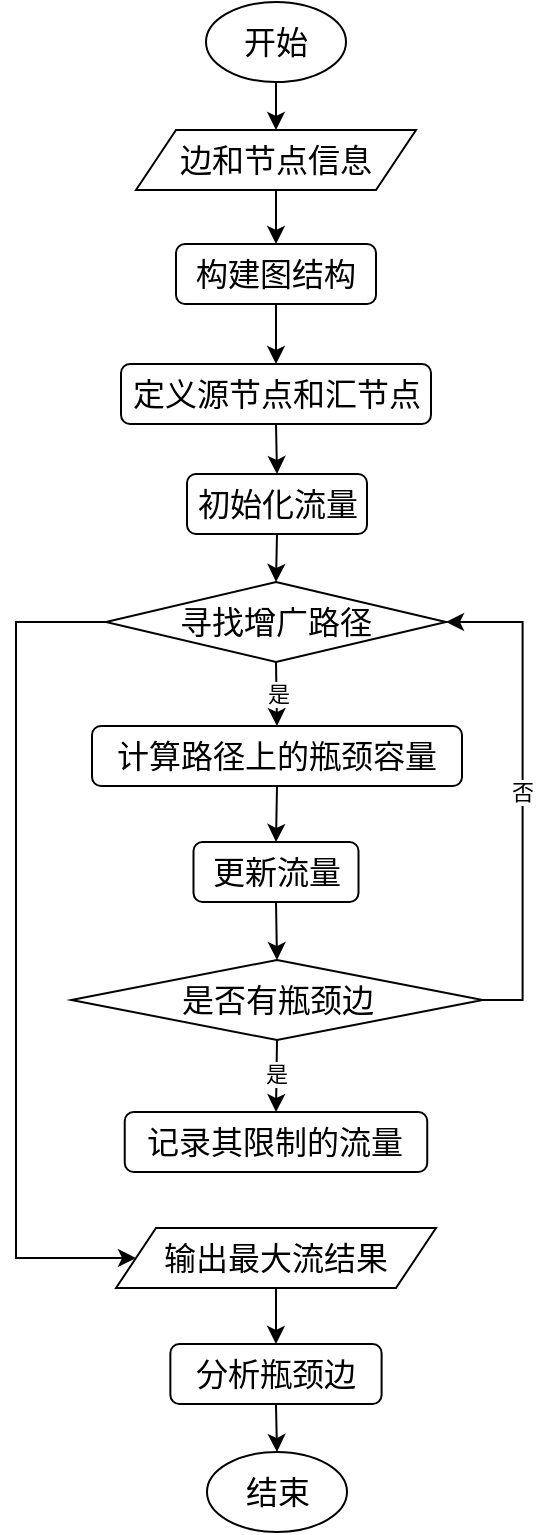 <mxfile version="25.0.3">
  <diagram name="第 1 页" id="IzZzv0YXdxiQIV5Wnm9W">
    <mxGraphModel dx="1434" dy="827" grid="0" gridSize="10" guides="1" tooltips="1" connect="1" arrows="1" fold="1" page="1" pageScale="1" pageWidth="827" pageHeight="1169" math="0" shadow="0">
      <root>
        <mxCell id="0" />
        <mxCell id="1" parent="0" />
        <mxCell id="BC4V31lXhwXoaSERmVbE-26" style="edgeStyle=orthogonalEdgeStyle;rounded=0;orthogonalLoop=1;jettySize=auto;html=1;exitX=0.5;exitY=1;exitDx=0;exitDy=0;entryX=0.5;entryY=0;entryDx=0;entryDy=0;" edge="1" parent="1" source="BC4V31lXhwXoaSERmVbE-1" target="BC4V31lXhwXoaSERmVbE-2">
          <mxGeometry relative="1" as="geometry" />
        </mxCell>
        <mxCell id="BC4V31lXhwXoaSERmVbE-1" value="&lt;font style=&quot;font-size: 16px;&quot;&gt;开始&lt;/font&gt;" style="ellipse;whiteSpace=wrap;html=1;" vertex="1" parent="1">
          <mxGeometry x="405" y="162" width="70" height="40" as="geometry" />
        </mxCell>
        <mxCell id="BC4V31lXhwXoaSERmVbE-27" style="edgeStyle=orthogonalEdgeStyle;rounded=0;orthogonalLoop=1;jettySize=auto;html=1;exitX=0.5;exitY=1;exitDx=0;exitDy=0;entryX=0.5;entryY=0;entryDx=0;entryDy=0;" edge="1" parent="1" source="BC4V31lXhwXoaSERmVbE-2" target="BC4V31lXhwXoaSERmVbE-3">
          <mxGeometry relative="1" as="geometry" />
        </mxCell>
        <mxCell id="BC4V31lXhwXoaSERmVbE-2" value="&lt;font style=&quot;font-size: 16px;&quot;&gt;边和节点信息&lt;/font&gt;" style="shape=parallelogram;perimeter=parallelogramPerimeter;whiteSpace=wrap;html=1;fixedSize=1;" vertex="1" parent="1">
          <mxGeometry x="370" y="226" width="140" height="30" as="geometry" />
        </mxCell>
        <mxCell id="BC4V31lXhwXoaSERmVbE-28" style="edgeStyle=orthogonalEdgeStyle;rounded=0;orthogonalLoop=1;jettySize=auto;html=1;exitX=0.5;exitY=1;exitDx=0;exitDy=0;entryX=0.5;entryY=0;entryDx=0;entryDy=0;" edge="1" parent="1" source="BC4V31lXhwXoaSERmVbE-3" target="BC4V31lXhwXoaSERmVbE-4">
          <mxGeometry relative="1" as="geometry" />
        </mxCell>
        <mxCell id="BC4V31lXhwXoaSERmVbE-3" value="&lt;meta charset=&quot;utf-8&quot;&gt;&lt;span style=&quot;font-style: normal; font-variant-caps: normal; font-weight: 400; letter-spacing: normal; orphans: auto; text-align: start; text-indent: 0px; text-transform: none; white-space: normal; widows: auto; word-spacing: 0px; -webkit-text-stroke-width: 0px; text-decoration: none; caret-color: rgb(0, 0, 0); color: rgb(0, 0, 0); font-size: medium; float: none; display: inline !important;&quot;&gt;构建图结构&lt;/span&gt;" style="rounded=1;whiteSpace=wrap;html=1;" vertex="1" parent="1">
          <mxGeometry x="390" y="283" width="100" height="30" as="geometry" />
        </mxCell>
        <mxCell id="BC4V31lXhwXoaSERmVbE-29" style="edgeStyle=orthogonalEdgeStyle;rounded=0;orthogonalLoop=1;jettySize=auto;html=1;exitX=0.5;exitY=1;exitDx=0;exitDy=0;entryX=0.5;entryY=0;entryDx=0;entryDy=0;" edge="1" parent="1" source="BC4V31lXhwXoaSERmVbE-4" target="BC4V31lXhwXoaSERmVbE-5">
          <mxGeometry relative="1" as="geometry" />
        </mxCell>
        <mxCell id="BC4V31lXhwXoaSERmVbE-4" value="&lt;span style=&quot;text-align: start; font-size: medium;&quot;&gt;定义源节点和汇节点&lt;/span&gt;" style="rounded=1;whiteSpace=wrap;html=1;" vertex="1" parent="1">
          <mxGeometry x="362.5" y="343" width="155" height="30" as="geometry" />
        </mxCell>
        <mxCell id="BC4V31lXhwXoaSERmVbE-30" style="edgeStyle=orthogonalEdgeStyle;rounded=0;orthogonalLoop=1;jettySize=auto;html=1;exitX=0.5;exitY=1;exitDx=0;exitDy=0;entryX=0.5;entryY=0;entryDx=0;entryDy=0;" edge="1" parent="1" source="BC4V31lXhwXoaSERmVbE-5" target="BC4V31lXhwXoaSERmVbE-6">
          <mxGeometry relative="1" as="geometry" />
        </mxCell>
        <mxCell id="BC4V31lXhwXoaSERmVbE-5" value="&lt;span style=&quot;text-align: start; font-size: medium;&quot;&gt;初始化流量&lt;/span&gt;" style="rounded=1;whiteSpace=wrap;html=1;" vertex="1" parent="1">
          <mxGeometry x="395.5" y="398" width="90" height="30" as="geometry" />
        </mxCell>
        <mxCell id="BC4V31lXhwXoaSERmVbE-23" value="是" style="edgeStyle=orthogonalEdgeStyle;rounded=0;orthogonalLoop=1;jettySize=auto;html=1;exitX=0.5;exitY=1;exitDx=0;exitDy=0;entryX=0.5;entryY=0;entryDx=0;entryDy=0;" edge="1" parent="1" source="BC4V31lXhwXoaSERmVbE-6" target="BC4V31lXhwXoaSERmVbE-7">
          <mxGeometry relative="1" as="geometry" />
        </mxCell>
        <mxCell id="BC4V31lXhwXoaSERmVbE-36" style="edgeStyle=orthogonalEdgeStyle;rounded=0;orthogonalLoop=1;jettySize=auto;html=1;exitX=0;exitY=0.5;exitDx=0;exitDy=0;entryX=0;entryY=0.5;entryDx=0;entryDy=0;" edge="1" parent="1" source="BC4V31lXhwXoaSERmVbE-6" target="BC4V31lXhwXoaSERmVbE-17">
          <mxGeometry relative="1" as="geometry">
            <Array as="points">
              <mxPoint x="310" y="472" />
              <mxPoint x="310" y="790" />
            </Array>
          </mxGeometry>
        </mxCell>
        <mxCell id="BC4V31lXhwXoaSERmVbE-6" value="&lt;span style=&quot;text-align: start; font-size: medium;&quot;&gt;寻找增广路径&lt;/span&gt;" style="rhombus;whiteSpace=wrap;html=1;" vertex="1" parent="1">
          <mxGeometry x="355" y="452" width="170" height="40" as="geometry" />
        </mxCell>
        <mxCell id="BC4V31lXhwXoaSERmVbE-31" style="edgeStyle=orthogonalEdgeStyle;rounded=0;orthogonalLoop=1;jettySize=auto;html=1;exitX=0.5;exitY=1;exitDx=0;exitDy=0;entryX=0.5;entryY=0;entryDx=0;entryDy=0;" edge="1" parent="1" source="BC4V31lXhwXoaSERmVbE-7" target="BC4V31lXhwXoaSERmVbE-9">
          <mxGeometry relative="1" as="geometry" />
        </mxCell>
        <mxCell id="BC4V31lXhwXoaSERmVbE-7" value="&lt;span style=&quot;text-align: start; font-size: medium;&quot;&gt;计算路径上的瓶颈容量&lt;/span&gt;" style="rounded=1;whiteSpace=wrap;html=1;" vertex="1" parent="1">
          <mxGeometry x="348" y="524" width="185" height="30" as="geometry" />
        </mxCell>
        <mxCell id="BC4V31lXhwXoaSERmVbE-32" style="edgeStyle=orthogonalEdgeStyle;rounded=0;orthogonalLoop=1;jettySize=auto;html=1;exitX=0.5;exitY=1;exitDx=0;exitDy=0;entryX=0.5;entryY=0;entryDx=0;entryDy=0;" edge="1" parent="1" source="BC4V31lXhwXoaSERmVbE-9" target="BC4V31lXhwXoaSERmVbE-10">
          <mxGeometry relative="1" as="geometry" />
        </mxCell>
        <mxCell id="BC4V31lXhwXoaSERmVbE-9" value="&lt;span style=&quot;font-size: medium; text-align: start;&quot;&gt;更新流量&lt;/span&gt;" style="rounded=1;whiteSpace=wrap;html=1;" vertex="1" parent="1">
          <mxGeometry x="398.75" y="582" width="82.5" height="30" as="geometry" />
        </mxCell>
        <mxCell id="BC4V31lXhwXoaSERmVbE-12" value="否" style="edgeStyle=orthogonalEdgeStyle;rounded=0;orthogonalLoop=1;jettySize=auto;html=1;exitX=1;exitY=0.5;exitDx=0;exitDy=0;entryX=1;entryY=0.5;entryDx=0;entryDy=0;" edge="1" parent="1" source="BC4V31lXhwXoaSERmVbE-10" target="BC4V31lXhwXoaSERmVbE-6">
          <mxGeometry relative="1" as="geometry" />
        </mxCell>
        <mxCell id="BC4V31lXhwXoaSERmVbE-13" style="edgeStyle=orthogonalEdgeStyle;rounded=0;orthogonalLoop=1;jettySize=auto;html=1;exitX=0.5;exitY=1;exitDx=0;exitDy=0;entryX=0.5;entryY=0;entryDx=0;entryDy=0;" edge="1" parent="1" source="BC4V31lXhwXoaSERmVbE-10" target="BC4V31lXhwXoaSERmVbE-11">
          <mxGeometry relative="1" as="geometry" />
        </mxCell>
        <mxCell id="BC4V31lXhwXoaSERmVbE-14" value="是" style="edgeLabel;html=1;align=center;verticalAlign=middle;resizable=0;points=[];" vertex="1" connectable="0" parent="BC4V31lXhwXoaSERmVbE-13">
          <mxGeometry x="-0.067" relative="1" as="geometry">
            <mxPoint as="offset" />
          </mxGeometry>
        </mxCell>
        <mxCell id="BC4V31lXhwXoaSERmVbE-10" value="&lt;span style=&quot;text-align: start; font-size: medium;&quot;&gt;是否有瓶颈边&lt;/span&gt;" style="rhombus;whiteSpace=wrap;html=1;" vertex="1" parent="1">
          <mxGeometry x="337.69" y="641" width="205.62" height="40" as="geometry" />
        </mxCell>
        <mxCell id="BC4V31lXhwXoaSERmVbE-11" value="&lt;span style=&quot;text-align: start; font-size: medium;&quot;&gt;记录其限制的流量&lt;/span&gt;" style="rounded=1;whiteSpace=wrap;html=1;" vertex="1" parent="1">
          <mxGeometry x="364.37" y="717" width="151.25" height="30" as="geometry" />
        </mxCell>
        <mxCell id="BC4V31lXhwXoaSERmVbE-34" style="edgeStyle=orthogonalEdgeStyle;rounded=0;orthogonalLoop=1;jettySize=auto;html=1;exitX=0.5;exitY=1;exitDx=0;exitDy=0;entryX=0.5;entryY=0;entryDx=0;entryDy=0;" edge="1" parent="1" source="BC4V31lXhwXoaSERmVbE-17" target="BC4V31lXhwXoaSERmVbE-18">
          <mxGeometry relative="1" as="geometry" />
        </mxCell>
        <mxCell id="BC4V31lXhwXoaSERmVbE-17" value="&lt;span style=&quot;text-align: start; font-size: medium;&quot;&gt;输出最大流结果&lt;/span&gt;" style="shape=parallelogram;perimeter=parallelogramPerimeter;whiteSpace=wrap;html=1;fixedSize=1;" vertex="1" parent="1">
          <mxGeometry x="360" y="775" width="159.99" height="30" as="geometry" />
        </mxCell>
        <mxCell id="BC4V31lXhwXoaSERmVbE-35" style="edgeStyle=orthogonalEdgeStyle;rounded=0;orthogonalLoop=1;jettySize=auto;html=1;exitX=0.5;exitY=1;exitDx=0;exitDy=0;entryX=0.5;entryY=0;entryDx=0;entryDy=0;" edge="1" parent="1" source="BC4V31lXhwXoaSERmVbE-18" target="BC4V31lXhwXoaSERmVbE-24">
          <mxGeometry relative="1" as="geometry" />
        </mxCell>
        <mxCell id="BC4V31lXhwXoaSERmVbE-18" value="&lt;span style=&quot;text-align: start; font-size: medium;&quot;&gt;分析瓶颈边&lt;/span&gt;" style="rounded=1;whiteSpace=wrap;html=1;" vertex="1" parent="1">
          <mxGeometry x="387.18" y="833" width="105.62" height="30" as="geometry" />
        </mxCell>
        <mxCell id="BC4V31lXhwXoaSERmVbE-24" value="&lt;font size=&quot;3&quot;&gt;结束&lt;/font&gt;" style="ellipse;whiteSpace=wrap;html=1;" vertex="1" parent="1">
          <mxGeometry x="405.5" y="887" width="70" height="40" as="geometry" />
        </mxCell>
      </root>
    </mxGraphModel>
  </diagram>
</mxfile>
